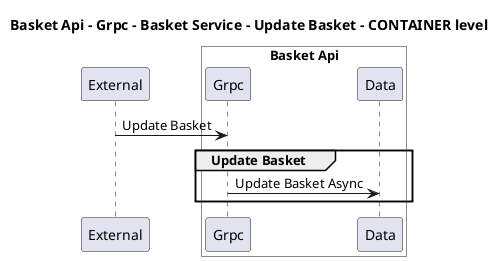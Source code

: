 @startuml

title Basket Api - Grpc - Basket Service - Update Basket - CONTAINER level

participant "External" as C4InterFlow.SoftwareSystems.ExternalSystem

box "Basket Api" #White
    participant "Grpc" as dotnet.eShop.Architecture.SoftwareSystems.BasketApi.Containers.Grpc
    participant "Data" as dotnet.eShop.Architecture.SoftwareSystems.BasketApi.Containers.Data
end box


C4InterFlow.SoftwareSystems.ExternalSystem -> dotnet.eShop.Architecture.SoftwareSystems.BasketApi.Containers.Grpc : Update Basket
group Update Basket
dotnet.eShop.Architecture.SoftwareSystems.BasketApi.Containers.Grpc -> dotnet.eShop.Architecture.SoftwareSystems.BasketApi.Containers.Data : Update Basket Async
end


@enduml
